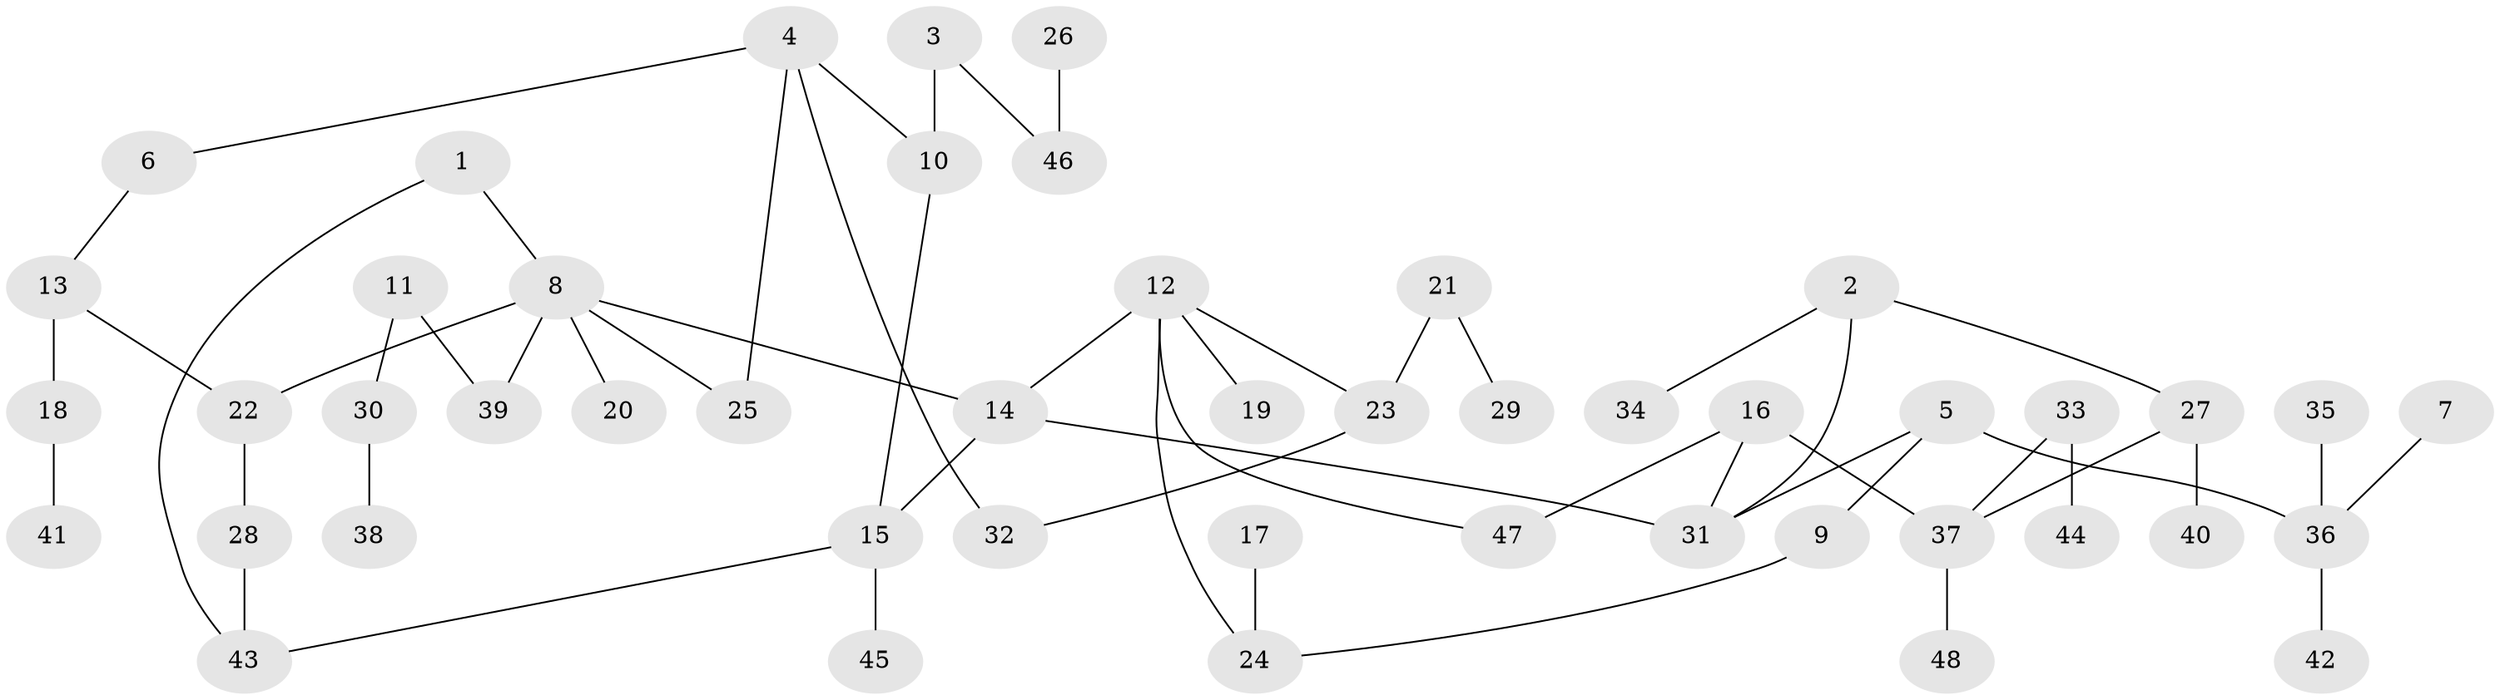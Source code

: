 // original degree distribution, {5: 0.041666666666666664, 6: 0.020833333333333332, 7: 0.010416666666666666, 2: 0.3229166666666667, 4: 0.07291666666666667, 3: 0.14583333333333334, 1: 0.3854166666666667}
// Generated by graph-tools (version 1.1) at 2025/01/03/09/25 03:01:06]
// undirected, 48 vertices, 55 edges
graph export_dot {
graph [start="1"]
  node [color=gray90,style=filled];
  1;
  2;
  3;
  4;
  5;
  6;
  7;
  8;
  9;
  10;
  11;
  12;
  13;
  14;
  15;
  16;
  17;
  18;
  19;
  20;
  21;
  22;
  23;
  24;
  25;
  26;
  27;
  28;
  29;
  30;
  31;
  32;
  33;
  34;
  35;
  36;
  37;
  38;
  39;
  40;
  41;
  42;
  43;
  44;
  45;
  46;
  47;
  48;
  1 -- 8 [weight=1.0];
  1 -- 43 [weight=1.0];
  2 -- 27 [weight=1.0];
  2 -- 31 [weight=1.0];
  2 -- 34 [weight=1.0];
  3 -- 10 [weight=1.0];
  3 -- 46 [weight=1.0];
  4 -- 6 [weight=1.0];
  4 -- 10 [weight=1.0];
  4 -- 25 [weight=1.0];
  4 -- 32 [weight=1.0];
  5 -- 9 [weight=1.0];
  5 -- 31 [weight=1.0];
  5 -- 36 [weight=1.0];
  6 -- 13 [weight=1.0];
  7 -- 36 [weight=1.0];
  8 -- 14 [weight=1.0];
  8 -- 20 [weight=1.0];
  8 -- 22 [weight=1.0];
  8 -- 25 [weight=1.0];
  8 -- 39 [weight=1.0];
  9 -- 24 [weight=1.0];
  10 -- 15 [weight=1.0];
  11 -- 30 [weight=1.0];
  11 -- 39 [weight=1.0];
  12 -- 14 [weight=1.0];
  12 -- 19 [weight=1.0];
  12 -- 23 [weight=1.0];
  12 -- 24 [weight=1.0];
  12 -- 47 [weight=1.0];
  13 -- 18 [weight=1.0];
  13 -- 22 [weight=1.0];
  14 -- 15 [weight=1.0];
  14 -- 31 [weight=1.0];
  15 -- 43 [weight=1.0];
  15 -- 45 [weight=1.0];
  16 -- 31 [weight=1.0];
  16 -- 37 [weight=2.0];
  16 -- 47 [weight=1.0];
  17 -- 24 [weight=1.0];
  18 -- 41 [weight=1.0];
  21 -- 23 [weight=1.0];
  21 -- 29 [weight=1.0];
  22 -- 28 [weight=1.0];
  23 -- 32 [weight=1.0];
  26 -- 46 [weight=1.0];
  27 -- 37 [weight=1.0];
  27 -- 40 [weight=1.0];
  28 -- 43 [weight=1.0];
  30 -- 38 [weight=1.0];
  33 -- 37 [weight=1.0];
  33 -- 44 [weight=1.0];
  35 -- 36 [weight=1.0];
  36 -- 42 [weight=1.0];
  37 -- 48 [weight=1.0];
}
